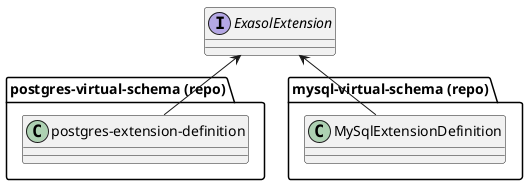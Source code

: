 @startuml
interface ExasolExtension {

}

ExasolExtension <-- "postgres-virtual-schema (repo).postgres-extension-definition"
ExasolExtension <-- "mysql-virtual-schema (repo).MySqlExtensionDefinition"
@enduml
